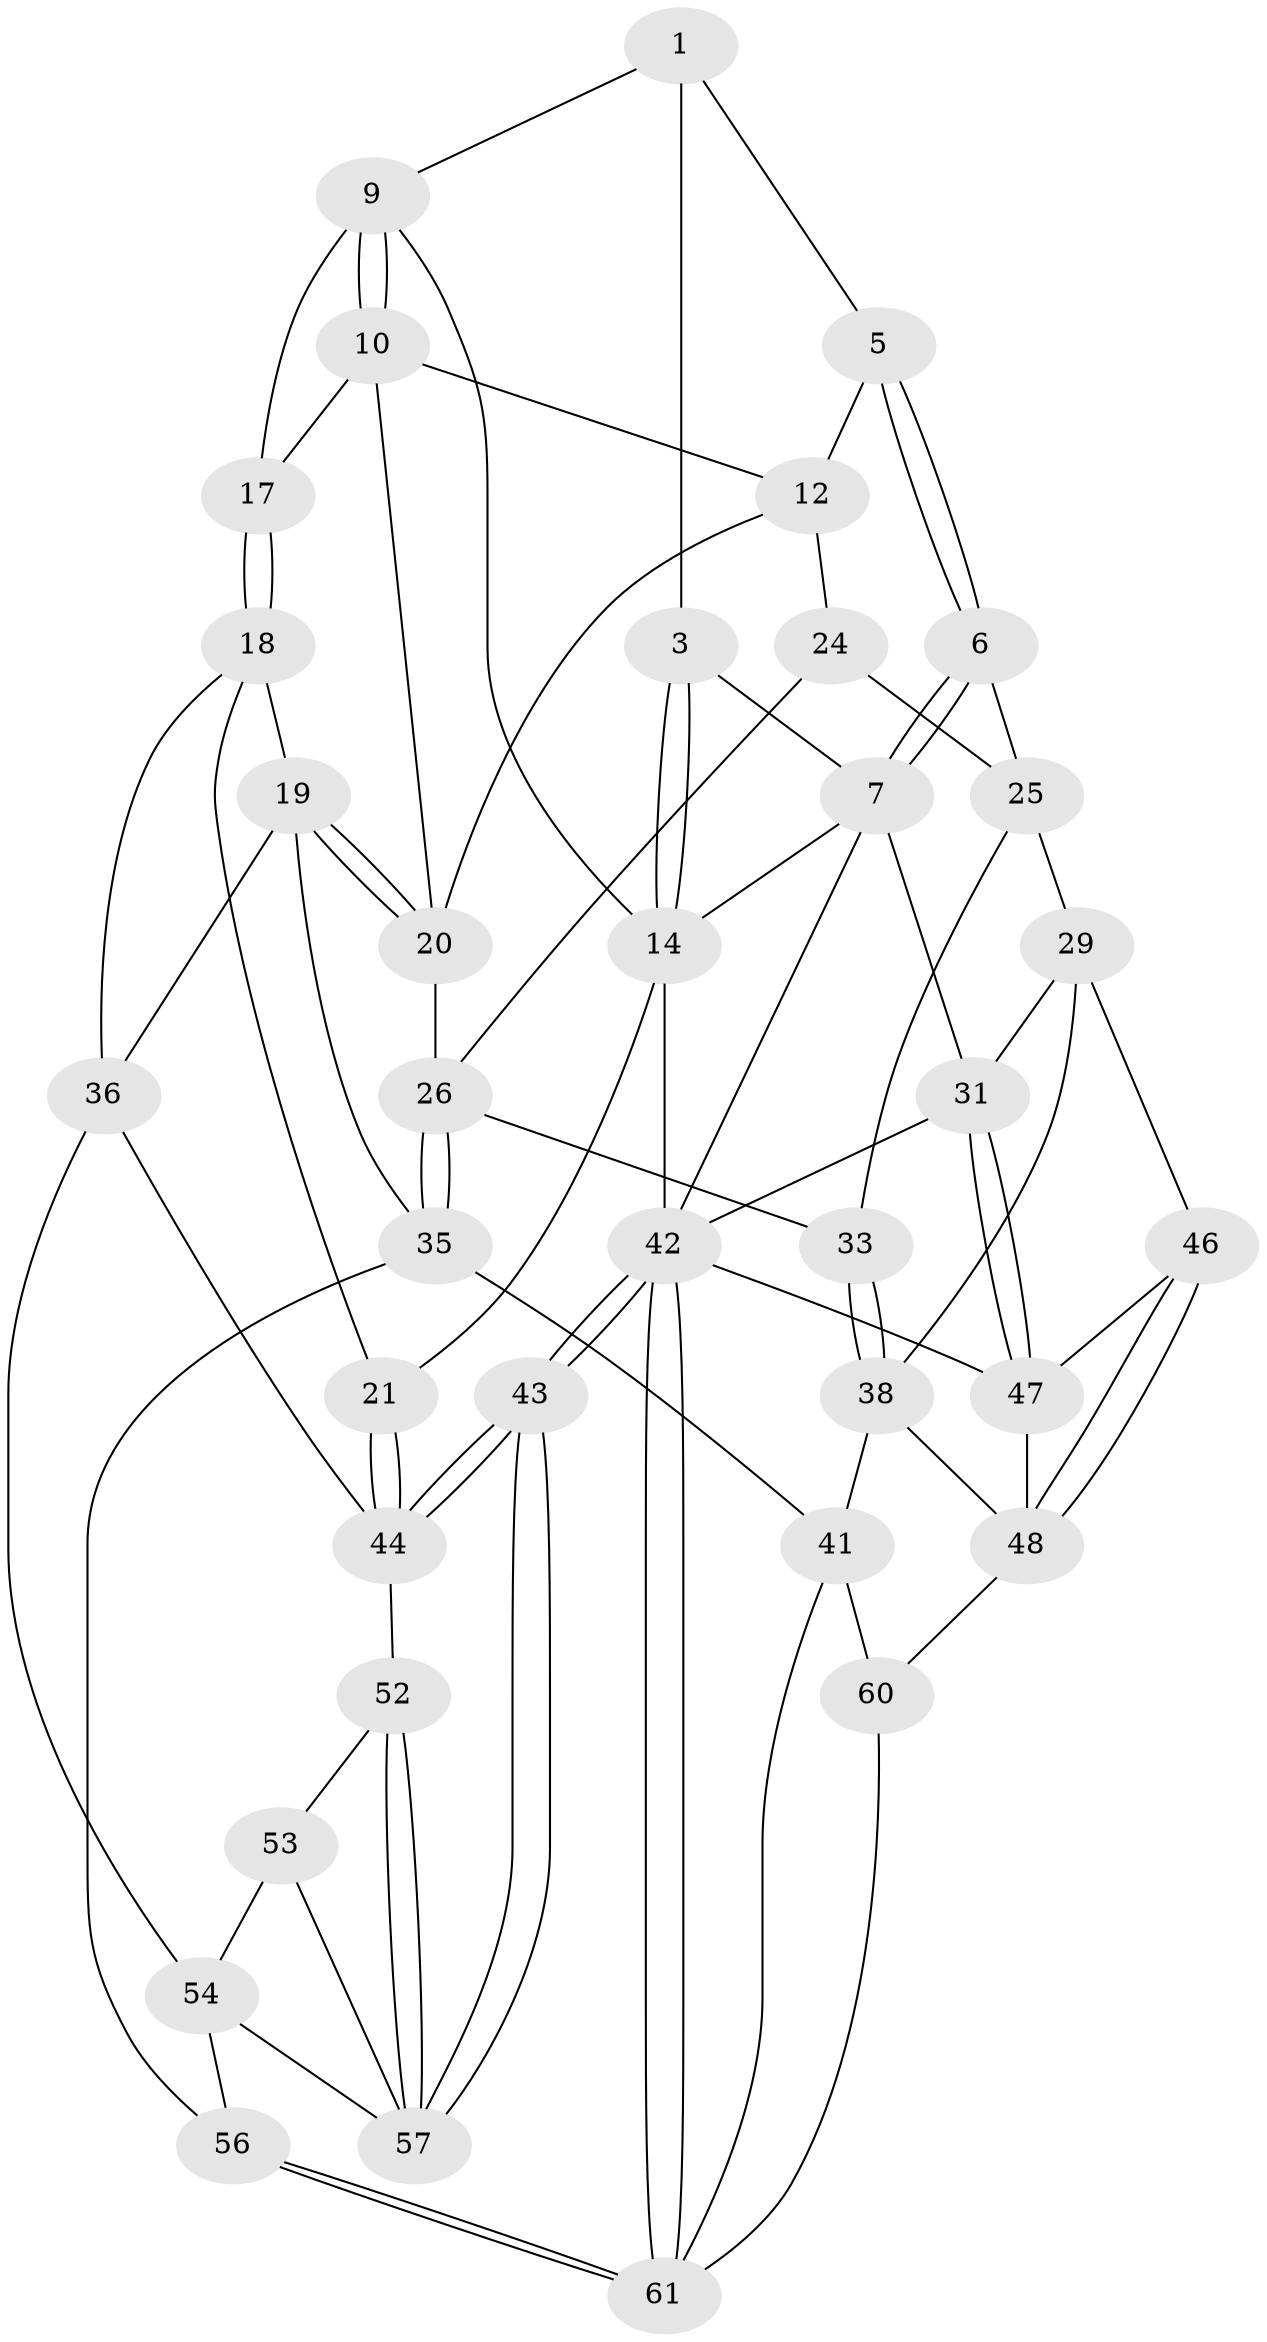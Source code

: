 // Generated by graph-tools (version 1.1) at 2025/24/03/03/25 07:24:39]
// undirected, 37 vertices, 86 edges
graph export_dot {
graph [start="1"]
  node [color=gray90,style=filled];
  1 [pos="+0.3402766278415844+0.10484671754193337",super="+2"];
  3 [pos="+0.736286616611819+0",super="+4"];
  5 [pos="+0.3374159157281544+0.11389055034385723"];
  6 [pos="+0.06596876265467189+0.2521299982046172"];
  7 [pos="+0+0.2503033443284503",super="+8"];
  9 [pos="+0.6946450933317082+0.07444125110608861",super="+16"];
  10 [pos="+0.6396409145836139+0.21169199763272642",super="+11"];
  12 [pos="+0.5115872601775873+0.30449483416443884",super="+13"];
  14 [pos="+1+0",super="+15"];
  17 [pos="+0.8231191871495692+0.3523283540533335"];
  18 [pos="+0.8091254100954438+0.5415870086463016",super="+22"];
  19 [pos="+0.8079042141435882+0.541875935814279",super="+34"];
  20 [pos="+0.7546123253411263+0.5198226329434749",super="+23"];
  21 [pos="+1+0.4744119484269643"];
  24 [pos="+0.4725819135108164+0.33707345795001337"];
  25 [pos="+0.31461418545517256+0.3492621779997841",super="+28"];
  26 [pos="+0.49309460330533234+0.5998656605370437",super="+27"];
  29 [pos="+0.1264768136580155+0.6227687966615554",super="+30"];
  31 [pos="+0.0581359369798982+0.5940182036952927",super="+32"];
  33 [pos="+0.40581555308284084+0.603433705417304"];
  35 [pos="+0.5990122149611933+0.7997289519209658",super="+40"];
  36 [pos="+0.9053222690591708+0.7639667537602002",super="+37"];
  38 [pos="+0.32559093898472136+0.8450318942781646",super="+39"];
  41 [pos="+0.354349823728123+0.8592144941155448",super="+59"];
  42 [pos="+1+1",super="+49"];
  43 [pos="+1+1"];
  44 [pos="+1+0.9392303511346254",super="+45"];
  46 [pos="+0.07844579505734305+0.8335649998770956"];
  47 [pos="+0.05065488257601257+0.84118231689221",super="+50"];
  48 [pos="+0.19868295074186265+0.8943279635007563",super="+51"];
  52 [pos="+0.8949564886460339+0.8951645076242445"];
  53 [pos="+0.8542930075467776+0.8963869549974096"];
  54 [pos="+0.8278313328135688+0.8917195487856546",super="+55"];
  56 [pos="+0.6208575391933749+1"];
  57 [pos="+1+0.9790269721884802",super="+58"];
  60 [pos="+0.142202679976851+1"];
  61 [pos="+0.618530069145348+1",super="+62"];
  1 -- 5;
  1 -- 3;
  1 -- 9;
  3 -- 14;
  3 -- 14;
  3 -- 7;
  5 -- 6;
  5 -- 6;
  5 -- 12;
  6 -- 7;
  6 -- 7;
  6 -- 25;
  7 -- 42;
  7 -- 14;
  7 -- 31;
  9 -- 10;
  9 -- 10;
  9 -- 14;
  9 -- 17;
  10 -- 17;
  10 -- 12;
  10 -- 20;
  12 -- 24;
  12 -- 20;
  14 -- 42;
  14 -- 21;
  17 -- 18;
  17 -- 18;
  18 -- 19;
  18 -- 36;
  18 -- 21;
  19 -- 20;
  19 -- 20;
  19 -- 35;
  19 -- 36;
  20 -- 26;
  21 -- 44;
  21 -- 44;
  24 -- 25;
  24 -- 26;
  25 -- 29;
  25 -- 33;
  26 -- 35;
  26 -- 35;
  26 -- 33;
  29 -- 46;
  29 -- 31;
  29 -- 38;
  31 -- 47;
  31 -- 47;
  31 -- 42;
  33 -- 38;
  33 -- 38;
  35 -- 56;
  35 -- 41;
  36 -- 44;
  36 -- 54;
  38 -- 41;
  38 -- 48;
  41 -- 60;
  41 -- 61;
  42 -- 43;
  42 -- 43;
  42 -- 61;
  42 -- 61;
  42 -- 47;
  43 -- 44;
  43 -- 44;
  43 -- 57;
  43 -- 57;
  44 -- 52;
  46 -- 47;
  46 -- 48;
  46 -- 48;
  47 -- 48;
  48 -- 60;
  52 -- 53;
  52 -- 57;
  52 -- 57;
  53 -- 54;
  53 -- 57;
  54 -- 56;
  54 -- 57;
  56 -- 61;
  56 -- 61;
  60 -- 61;
}
